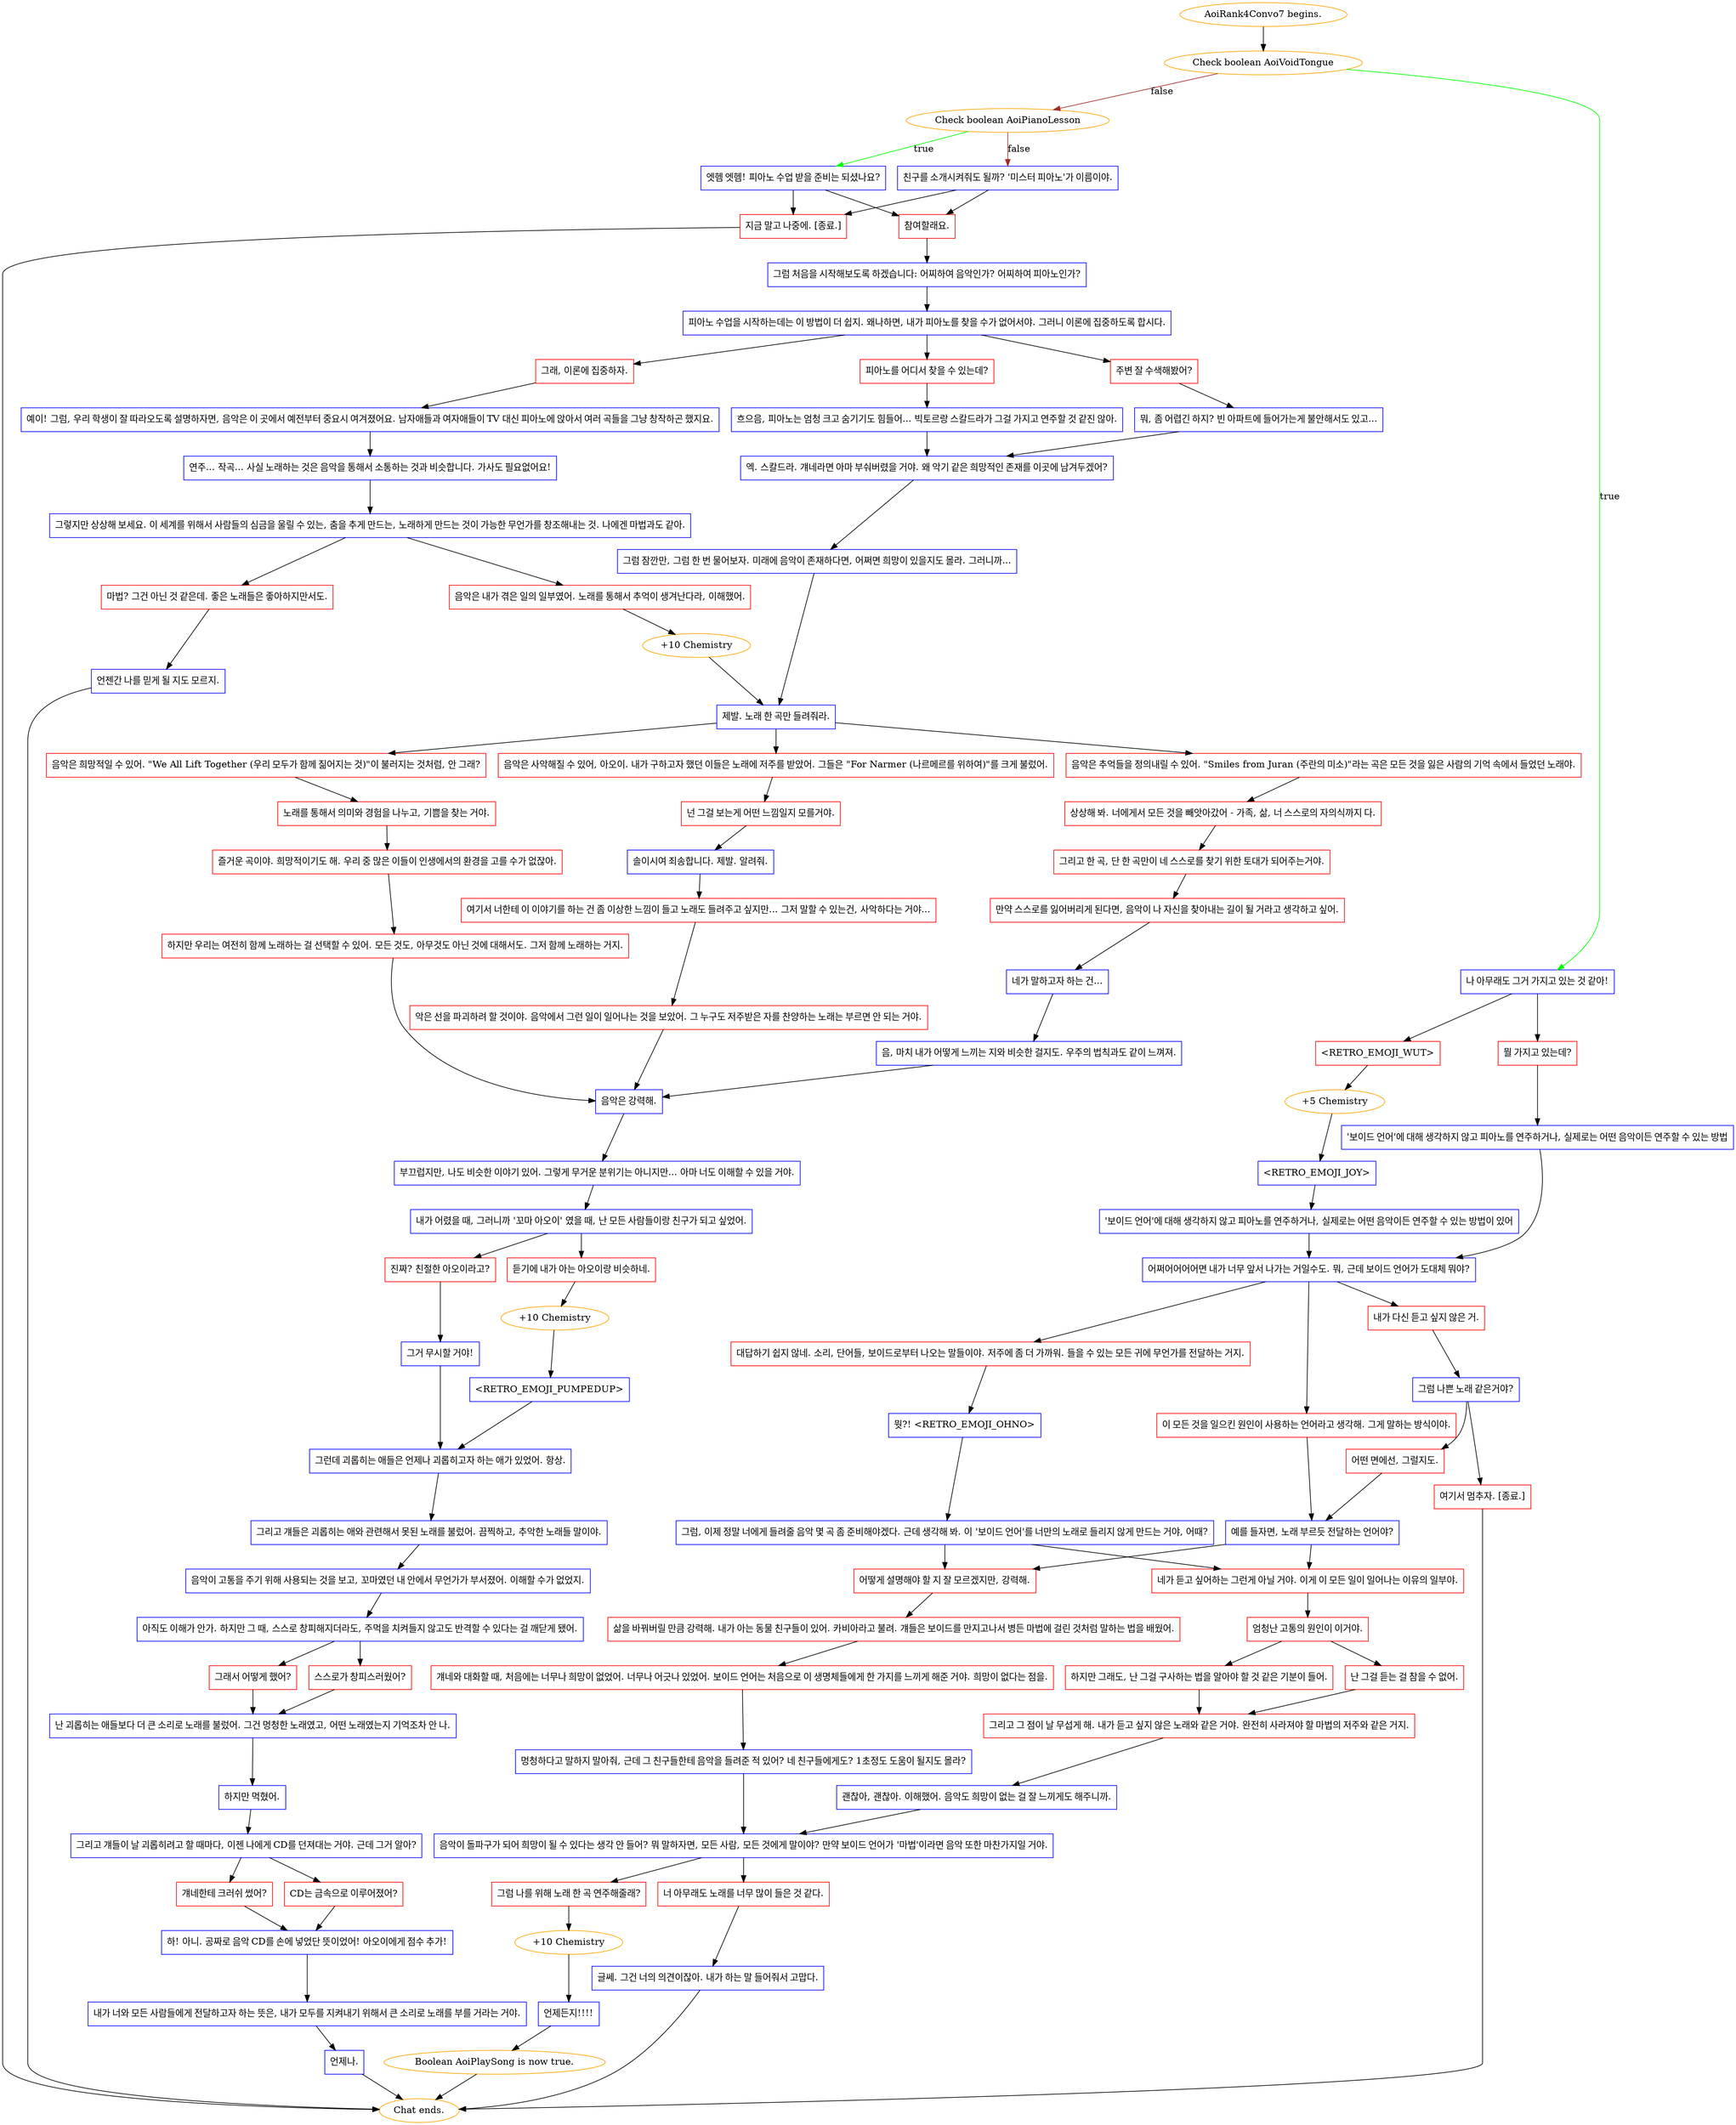 digraph {
	"AoiRank4Convo7 begins." [color=orange];
		"AoiRank4Convo7 begins." -> j2536274314;
	j2536274314 [label="Check boolean AoiVoidTongue",color=orange];
		j2536274314 -> j550461373 [label=true,color=green];
		j2536274314 -> j3819763007 [label=false,color=brown];
	j550461373 [label="나 아무래도 그거 가지고 있는 것 같아!",shape=box,color=blue];
		j550461373 -> j1318567510;
		j550461373 -> j3016156228;
	j3819763007 [label="Check boolean AoiPianoLesson",color=orange];
		j3819763007 -> j3533331699 [label=true,color=green];
		j3819763007 -> j1421828206 [label=false,color=brown];
	j1318567510 [label="<RETRO_EMOJI_WUT>",shape=box,color=red];
		j1318567510 -> j4128871245;
	j3016156228 [label="뭘 가지고 있는데?",shape=box,color=red];
		j3016156228 -> j3594751186;
	j3533331699 [label="엣헴 엣헴! 피아노 수업 받을 준비는 되셨나요?",shape=box,color=blue];
		j3533331699 -> j1203865203;
		j3533331699 -> j846128195;
	j1421828206 [label="친구를 소개시켜줘도 될까? '미스터 피아노'가 이름이야.",shape=box,color=blue];
		j1421828206 -> j1203865203;
		j1421828206 -> j846128195;
	j4128871245 [label="+5 Chemistry",color=orange];
		j4128871245 -> j1256772365;
	j3594751186 [label="'보이드 언어'에 대해 생각하지 않고 피아노를 연주하거나, 실제로는 어떤 음악이든 연주할 수 있는 방법",shape=box,color=blue];
		j3594751186 -> j1143164545;
	j1203865203 [label="참여할래요.",shape=box,color=red];
		j1203865203 -> j1562927786;
	j846128195 [label="지금 말고 나중에. [종료.]",shape=box,color=red];
		j846128195 -> "Chat ends.";
	j1256772365 [label="<RETRO_EMOJI_JOY>",shape=box,color=blue];
		j1256772365 -> j3521791261;
	j1143164545 [label="어쩌어어어어면 내가 너무 앞서 나가는 거일수도. 뭐, 근데 보이드 언어가 도대체 뭐야?",shape=box,color=blue];
		j1143164545 -> j2042971305;
		j1143164545 -> j1525560484;
		j1143164545 -> j3353462721;
	j1562927786 [label="그럼 처음을 시작해보도록 하겠습니다: 어찌하여 음악인가? 어찌하여 피아노인가?",shape=box,color=blue];
		j1562927786 -> j2910161733;
	"Chat ends." [color=orange];
	j3521791261 [label="'보이드 언어'에 대해 생각하지 않고 피아노를 연주하거나, 실제로는 어떤 음악이든 연주할 수 있는 방법이 있어",shape=box,color=blue];
		j3521791261 -> j1143164545;
	j2042971305 [label="대답하기 쉽지 않네. 소리, 단어들, 보이드로부터 나오는 말들이야. 저주에 좀 더 가까워. 들을 수 있는 모든 귀에 무언가를 전달하는 거지.",shape=box,color=red];
		j2042971305 -> j464925759;
	j1525560484 [label="내가 다신 듣고 싶지 않은 거.",shape=box,color=red];
		j1525560484 -> j1262098378;
	j3353462721 [label="이 모든 것을 일으킨 원인이 사용하는 언어라고 생각해. 그게 말하는 방식이야.",shape=box,color=red];
		j3353462721 -> j1082810493;
	j2910161733 [label="피아노 수업을 시작하는데는 이 방법이 더 쉽지. 왜나하면, 내가 피아노를 찾을 수가 없어서야. 그러니 이론에 집중하도록 합시다.",shape=box,color=blue];
		j2910161733 -> j1072532223;
		j2910161733 -> j29501213;
		j2910161733 -> j3300917616;
	j464925759 [label="뭣?! <RETRO_EMOJI_OHNO>",shape=box,color=blue];
		j464925759 -> j2749914048;
	j1262098378 [label="그럼 나쁜 노래 같은거야?",shape=box,color=blue];
		j1262098378 -> j1692835362;
		j1262098378 -> j3240412642;
	j1082810493 [label="예를 들자면, 노래 부르듯 전달하는 언어야?",shape=box,color=blue];
		j1082810493 -> j1339532;
		j1082810493 -> j4039715458;
	j1072532223 [label="그래, 이론에 집중하자.",shape=box,color=red];
		j1072532223 -> j2287030535;
	j29501213 [label="주변 잘 수색해봤어?",shape=box,color=red];
		j29501213 -> j113547011;
	j3300917616 [label="피아노를 어디서 찾을 수 있는데?",shape=box,color=red];
		j3300917616 -> j1534469243;
	j2749914048 [label="그럼, 이제 정말 너에게 들려줄 음악 몇 곡 좀 준비해야겠다. 근데 생각해 봐. 이 '보이드 언어'를 너만의 노래로 들리지 않게 만드는 거야, 어때?",shape=box,color=blue];
		j2749914048 -> j1339532;
		j2749914048 -> j4039715458;
	j1692835362 [label="여기서 멈추자. [종료.]",shape=box,color=red];
		j1692835362 -> "Chat ends.";
	j3240412642 [label="어떤 면에선, 그럴지도.",shape=box,color=red];
		j3240412642 -> j1082810493;
	j1339532 [label="어떻게 설명해야 할 지 잘 모르겠지만, 강력해.",shape=box,color=red];
		j1339532 -> j3449235021;
	j4039715458 [label="네가 듣고 싶어하는 그런게 아닐 거야. 이게 이 모든 일이 일어나는 이유의 일부야.",shape=box,color=red];
		j4039715458 -> j3162782941;
	j2287030535 [label="예이! 그럼, 우리 학생이 잘 따라오도록 설명하자면, 음악은 이 곳에서 예전부터 중요시 여겨졌어요. 남자애들과 여자애들이 TV 대신 피아노에 앉아서 여러 곡들을 그냥 창작하곤 했지요.",shape=box,color=blue];
		j2287030535 -> j1927808600;
	j113547011 [label="뭐, 좀 어렵긴 하지? 빈 아파트에 들어가는게 불안해서도 있고...",shape=box,color=blue];
		j113547011 -> j30540249;
	j1534469243 [label="흐으음, 피아노는 엄청 크고 숨기기도 힘들어... 빅토르랑 스칼드라가 그걸 가지고 연주할 것 같진 않아.",shape=box,color=blue];
		j1534469243 -> j30540249;
	j3449235021 [label="삶을 바꿔버릴 만큼 강력해. 내가 아는 동물 친구들이 있어. 카비아라고 불려. 걔들은 보이드를 만지고나서 병든 마법에 걸린 것처럼 말하는 법을 배웠어.",shape=box,color=red];
		j3449235021 -> j4268787103;
	j3162782941 [label="엄청난 고통의 원인이 이거야.",shape=box,color=red];
		j3162782941 -> j4020322284;
		j3162782941 -> j3913833956;
	j1927808600 [label="연주... 작곡... 사실 노래하는 것은 음악을 통해서 소통하는 것과 비슷합니다. 가사도 필요없어요!",shape=box,color=blue];
		j1927808600 -> j1004369113;
	j30540249 [label="엑. 스칼드라. 걔네라면 아마 부숴버렸을 거야. 왜 악기 같은 희망적인 존재를 이곳에 남겨두겠어?",shape=box,color=blue];
		j30540249 -> j2585845316;
	j4268787103 [label="걔네와 대화할 때, 처음에는 너무나 희망이 없었어. 너무나 어긋나 있었어. 보이드 언어는 처음으로 이 생명체들에게 한 가지를 느끼게 해준 거야. 희망이 없다는 점을.",shape=box,color=red];
		j4268787103 -> j4255908134;
	j4020322284 [label="난 그걸 듣는 걸 참을 수 없어.",shape=box,color=red];
		j4020322284 -> j3559949745;
	j3913833956 [label="하지만 그래도, 난 그걸 구사하는 법을 알아야 할 것 같은 기분이 들어.",shape=box,color=red];
		j3913833956 -> j3559949745;
	j1004369113 [label="그렇지만 상상해 보세요. 이 세계를 위해서 사람들의 심금을 울릴 수 있는, 춤을 추게 만드는, 노래하게 만드는 것이 가능한 무언가를 창조해내는 것. 나에겐 마법과도 같아.",shape=box,color=blue];
		j1004369113 -> j382704220;
		j1004369113 -> j2240104679;
	j2585845316 [label="그럼 잠깐만, 그럼 한 번 물어보자. 미래에 음악이 존재하다면, 어쩌면 희망이 있을지도 몰라. 그러니까...",shape=box,color=blue];
		j2585845316 -> j1504411918;
	j4255908134 [label="멍청하다고 말하지 말아줘, 근데 그 친구들한테 음악을 들려준 적 있어? 네 친구들에게도? 1초정도 도움이 될지도 몰라?",shape=box,color=blue];
		j4255908134 -> j4009643443;
	j3559949745 [label="그리고 그 점이 날 무섭게 해. 내가 듣고 싶지 않은 노래와 같은 거야. 완전히 사라져야 할 마법의 저주와 같은 거지.",shape=box,color=red];
		j3559949745 -> j2293043772;
	j382704220 [label="마법? 그건 아닌 것 같은데. 좋은 노래들은 좋아하지만서도.",shape=box,color=red];
		j382704220 -> j3796993330;
	j2240104679 [label="음악은 내가 겪은 일의 일부였어. 노래를 통해서 추억이 생겨난다라, 이해했어.",shape=box,color=red];
		j2240104679 -> j4076916229;
	j1504411918 [label="제발. 노래 한 곡만 들려줘라.",shape=box,color=blue];
		j1504411918 -> j337491043;
		j1504411918 -> j4144902905;
		j1504411918 -> j644216268;
	j4009643443 [label="음악이 돌파구가 되어 희망이 될 수 있다는 생각 안 들어? 뭐 말하자면, 모든 사람, 모든 것에게 말이야? 만약 보이드 언어가 '마법'이라면 음악 또한 마찬가지일 거야.",shape=box,color=blue];
		j4009643443 -> j2950472178;
		j4009643443 -> j903329278;
	j2293043772 [label="괜찮아, 괜찮아. 이해했어. 음악도 희망이 없는 걸 잘 느끼게도 해주니까.",shape=box,color=blue];
		j2293043772 -> j4009643443;
	j3796993330 [label="언젠간 나를 믿게 될 지도 모르지.",shape=box,color=blue];
		j3796993330 -> "Chat ends.";
	j4076916229 [label="+10 Chemistry",color=orange];
		j4076916229 -> j1504411918;
	j337491043 [label="음악은 추억들을 정의내릴 수 있어. \"Smiles from Juran (주란의 미소)\"라는 곡은 모든 것을 잃은 사람의 기억 속에서 들었던 노래야.",shape=box,color=red];
		j337491043 -> j3539049970;
	j4144902905 [label="음악은 희망적일 수 있어. \"We All Lift Together (우리 모두가 함께 짊어지는 것)\"이 불러지는 것처럼, 안 그래?",shape=box,color=red];
		j4144902905 -> j2932683148;
	j644216268 [label="음악은 사악해질 수 있어, 아오이. 내가 구하고자 했던 이들은 노래에 저주를 받았어. 그들은 \"For Narmer (나르메르를 위하여)\"를 크게 불렀어.",shape=box,color=red];
		j644216268 -> j70860075;
	j2950472178 [label="그럼 나를 위해 노래 한 곡 연주해줄래?",shape=box,color=red];
		j2950472178 -> j1059237513;
	j903329278 [label="너 아무래도 노래를 너무 많이 들은 것 같다.",shape=box,color=red];
		j903329278 -> j1086598010;
	j3539049970 [label="상상해 봐. 너에게서 모든 것을 빼앗아갔어 - 가족, 삶, 너 스스로의 자의식까지 다.",shape=box,color=red];
		j3539049970 -> j871045207;
	j2932683148 [label="노래를 통해서 의미와 경험을 나누고, 기쁨을 찾는 거야.",shape=box,color=red];
		j2932683148 -> j2823649847;
	j70860075 [label="넌 그걸 보는게 어떤 느낌일지 모를거야.",shape=box,color=red];
		j70860075 -> j2816542916;
	j1059237513 [label="+10 Chemistry",color=orange];
		j1059237513 -> j2264403984;
	j1086598010 [label="글쎄. 그건 너의 의견이잖아. 내가 하는 말 들어줘서 고맙다.",shape=box,color=blue];
		j1086598010 -> "Chat ends.";
	j871045207 [label="그리고 한 곡, 단 한 곡만이 네 스스로를 찾기 위한 토대가 되어주는거야.",shape=box,color=red];
		j871045207 -> j3709425590;
	j2823649847 [label="즐거운 곡이야. 희망적이기도 해. 우리 중 많은 이들이 인생에서의 환경을 고를 수가 없잖아.",shape=box,color=red];
		j2823649847 -> j3187323779;
	j2816542916 [label="솔이시여 죄송합니다. 제발. 알려줘.",shape=box,color=blue];
		j2816542916 -> j2313985411;
	j2264403984 [label="언제든지!!!!",shape=box,color=blue];
		j2264403984 -> j4141513296;
	j3709425590 [label="만약 스스로를 잃어버리게 된다면, 음악이 나 자신을 찾아내는 길이 될 거라고 생각하고 싶어.",shape=box,color=red];
		j3709425590 -> j2558196109;
	j3187323779 [label="하지만 우리는 여전히 함께 노래하는 걸 선택할 수 있어. 모든 것도, 아무것도 아닌 것에 대해서도. 그저 함께 노래하는 거지.",shape=box,color=red];
		j3187323779 -> j101825577;
	j2313985411 [label="여기서 너한테 이 이야기를 하는 건 좀 이상한 느낌이 들고 노래도 들려주고 싶지만... 그저 말할 수 있는건, 사악하다는 거야...",shape=box,color=red];
		j2313985411 -> j2275912628;
	j4141513296 [label="Boolean AoiPlaySong is now true.",color=orange];
		j4141513296 -> "Chat ends.";
	j2558196109 [label="네가 말하고자 하는 건...",shape=box,color=blue];
		j2558196109 -> j3355910007;
	j101825577 [label="음악은 강력해.",shape=box,color=blue];
		j101825577 -> j3899141902;
	j2275912628 [label="악은 선을 파괴하려 할 것이야. 음악에서 그런 일이 일어나는 것을 보았어. 그 누구도 저주받은 자를 찬양하는 노래는 부르면 안 되는 거야.",shape=box,color=red];
		j2275912628 -> j101825577;
	j3355910007 [label="음, 마치 내가 어떻게 느끼는 지와 비슷한 걸지도. 우주의 법칙과도 같이 느껴져.",shape=box,color=blue];
		j3355910007 -> j101825577;
	j3899141902 [label="부끄럽지만, 나도 비슷한 이야기 있어. 그렇게 무거운 분위기는 아니지만... 아마 너도 이해할 수 있을 거야.",shape=box,color=blue];
		j3899141902 -> j1742403717;
	j1742403717 [label="내가 어렸을 때, 그러니까 '꼬마 아오이' 였을 때, 난 모든 사람들이랑 친구가 되고 싶었어.",shape=box,color=blue];
		j1742403717 -> j293860985;
		j1742403717 -> j3653885830;
	j293860985 [label="듣기에 내가 아는 아오이랑 비슷하네.",shape=box,color=red];
		j293860985 -> j441994305;
	j3653885830 [label="진짜? 친절한 아오이라고?",shape=box,color=red];
		j3653885830 -> j28313522;
	j441994305 [label="+10 Chemistry",color=orange];
		j441994305 -> j170548003;
	j28313522 [label="그거 무시할 거야!",shape=box,color=blue];
		j28313522 -> j2617588971;
	j170548003 [label="<RETRO_EMOJI_PUMPEDUP>",shape=box,color=blue];
		j170548003 -> j2617588971;
	j2617588971 [label="그런데 괴롭히는 애들은 언제나 괴롭히고자 하는 애가 있었어. 항상.",shape=box,color=blue];
		j2617588971 -> j3960626139;
	j3960626139 [label="그리고 걔들은 괴롭히는 애와 관련해서 못된 노래를 불렀어. 끔찍하고, 추악한 노래들 말이야.",shape=box,color=blue];
		j3960626139 -> j1310126592;
	j1310126592 [label="음악이 고통을 주기 위해 사용되는 것을 보고, 꼬마였던 내 안에서 무언가가 부서졌어. 이해할 수가 없었지.",shape=box,color=blue];
		j1310126592 -> j680649282;
	j680649282 [label="아직도 이해가 안가. 하지만 그 때, 스스로 창피해지더라도, 주먹을 치켜들지 않고도 반격할 수 있다는 걸 깨닫게 됐어.",shape=box,color=blue];
		j680649282 -> j3036081120;
		j680649282 -> j315371287;
	j3036081120 [label="그래서 어떻게 했어?",shape=box,color=red];
		j3036081120 -> j2235929068;
	j315371287 [label="스스로가 창피스러웠어?",shape=box,color=red];
		j315371287 -> j2235929068;
	j2235929068 [label="난 괴롭히는 애들보다 더 큰 소리로 노래를 불렀어. 그건 멍청한 노래였고, 어떤 노래였는지 기억조차 안 나.",shape=box,color=blue];
		j2235929068 -> j2519080543;
	j2519080543 [label="하지만 먹혔어.",shape=box,color=blue];
		j2519080543 -> j483247227;
	j483247227 [label="그리고 걔들이 날 괴롭히려고 할 때마다, 이젠 나에게 CD를 던져대는 거야. 근데 그거 알아?",shape=box,color=blue];
		j483247227 -> j1660745358;
		j483247227 -> j1280741997;
	j1660745358 [label="CD는 금속으로 이루어졌어?",shape=box,color=red];
		j1660745358 -> j1614197444;
	j1280741997 [label="걔네한테 크러쉬 썼어?",shape=box,color=red];
		j1280741997 -> j1614197444;
	j1614197444 [label="하! 아니. 공짜로 음악 CD를 손에 넣었단 뜻이었어! 아오이에게 점수 추가!",shape=box,color=blue];
		j1614197444 -> j2112721366;
	j2112721366 [label="내가 너와 모든 사람들에게 전달하고자 하는 뜻은, 내가 모두를 지켜내기 위해서 큰 소리로 노래를 부를 거라는 거야.",shape=box,color=blue];
		j2112721366 -> j2858944002;
	j2858944002 [label="언제나.",shape=box,color=blue];
		j2858944002 -> "Chat ends.";
}